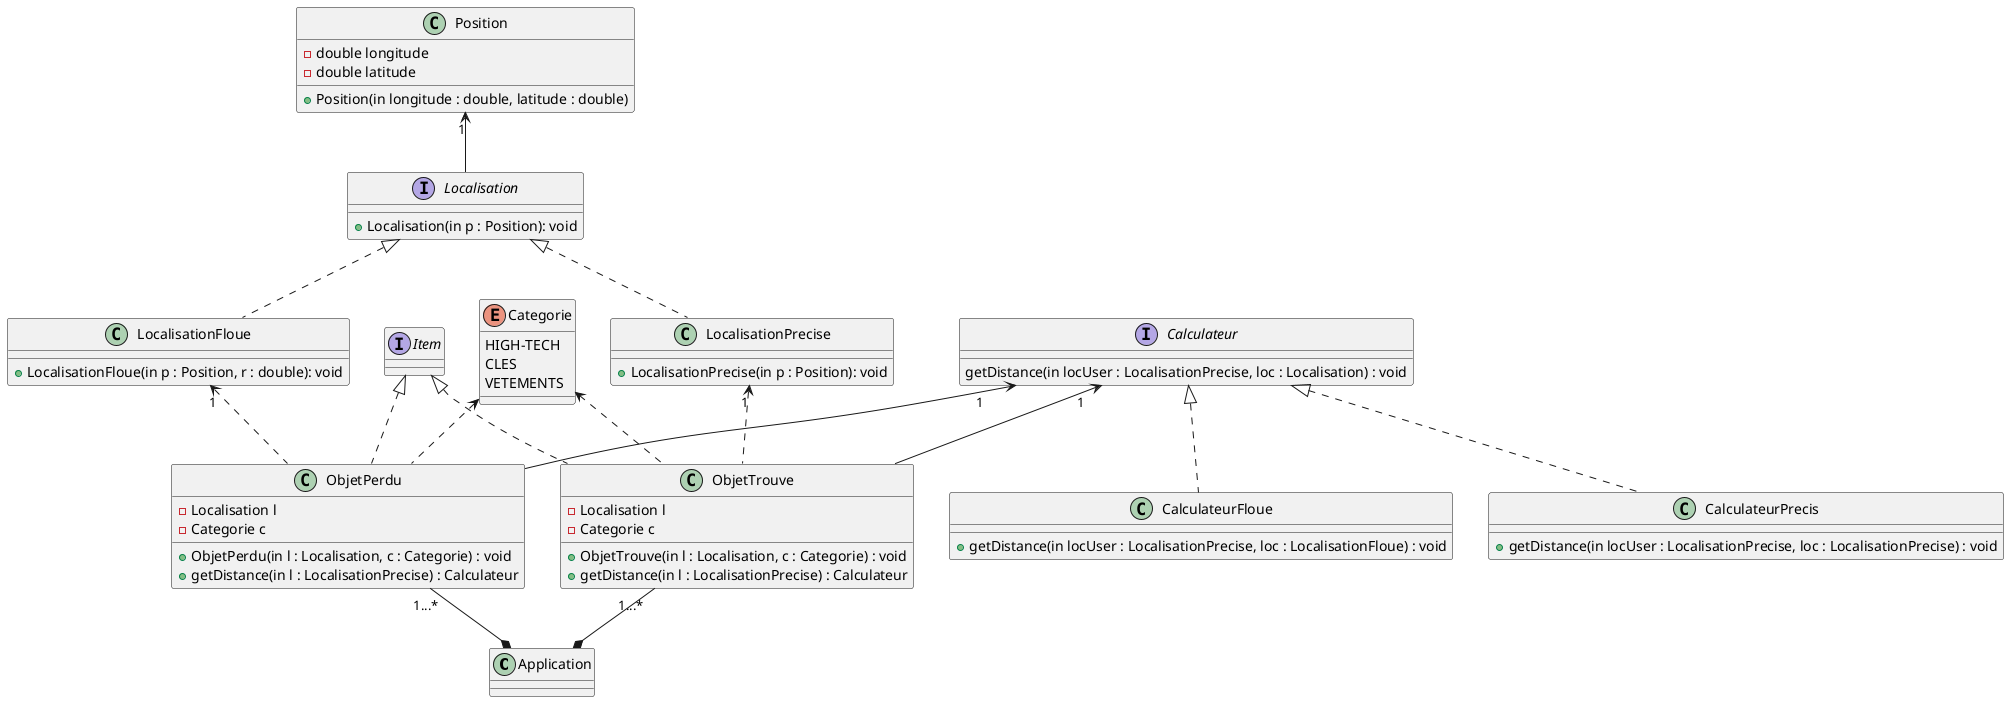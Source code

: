 @startuml
'https://plantuml.com/class-diagram

class Application
enum Categorie
{
    HIGH-TECH
    CLES
    VETEMENTS
}
interface Calculateur
{
    getDistance(in locUser : LocalisationPrecise, loc : Localisation) : void
}
class CalculateurFloue
{
    +getDistance(in locUser : LocalisationPrecise, loc : LocalisationFloue) : void
}
class CalculateurPrecis
{
    +getDistance(in locUser : LocalisationPrecise, loc : LocalisationPrecise) : void
}
interface Item
{
}
class ObjetTrouve
{
    -Localisation l
    -Categorie c
    +ObjetTrouve(in l : Localisation, c : Categorie) : void
    +getDistance(in l : LocalisationPrecise) : Calculateur
}
class ObjetPerdu
{
    -Localisation l
    -Categorie c
    +ObjetPerdu(in l : Localisation, c : Categorie) : void
    +getDistance(in l : LocalisationPrecise) : Calculateur
}
class Position
{
    - double longitude
    - double latitude
    + Position(in longitude : double, latitude : double)
}
interface Localisation
{
    +Localisation(in p : Position): void
}
class LocalisationPrecise
{
    +LocalisationPrecise(in p : Position): void
}
class LocalisationFloue
{
    +LocalisationFloue(in p : Position, r : double): void
}


ObjetTrouve "1...*" --* Application
ObjetPerdu "1...*" --* Application

Categorie <.. ObjetTrouve
Categorie <.. ObjetPerdu

Item <|.. ObjetPerdu
Item <|.. ObjetTrouve

Localisation <|.. LocalisationPrecise
Localisation <|.. LocalisationFloue

LocalisationPrecise "1" <.. ObjetTrouve
LocalisationFloue "1" <.. ObjetPerdu

Position "1" <-- Localisation

Calculateur "1" <-- ObjetTrouve
Calculateur "1" <-- ObjetPerdu

Calculateur <|.. CalculateurFloue
Calculateur <|.. CalculateurPrecis

@enduml